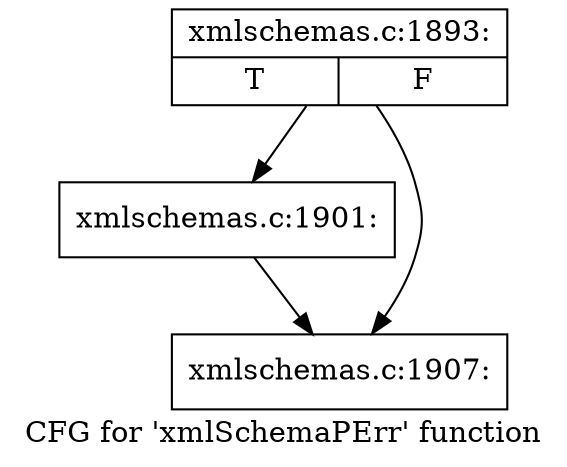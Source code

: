 digraph "CFG for 'xmlSchemaPErr' function" {
	label="CFG for 'xmlSchemaPErr' function";

	Node0x4c3ddf0 [shape=record,label="{xmlschemas.c:1893:|{<s0>T|<s1>F}}"];
	Node0x4c3ddf0 -> Node0x4c3ffd0;
	Node0x4c3ddf0 -> Node0x4c40020;
	Node0x4c3ffd0 [shape=record,label="{xmlschemas.c:1901:}"];
	Node0x4c3ffd0 -> Node0x4c40020;
	Node0x4c40020 [shape=record,label="{xmlschemas.c:1907:}"];
}

